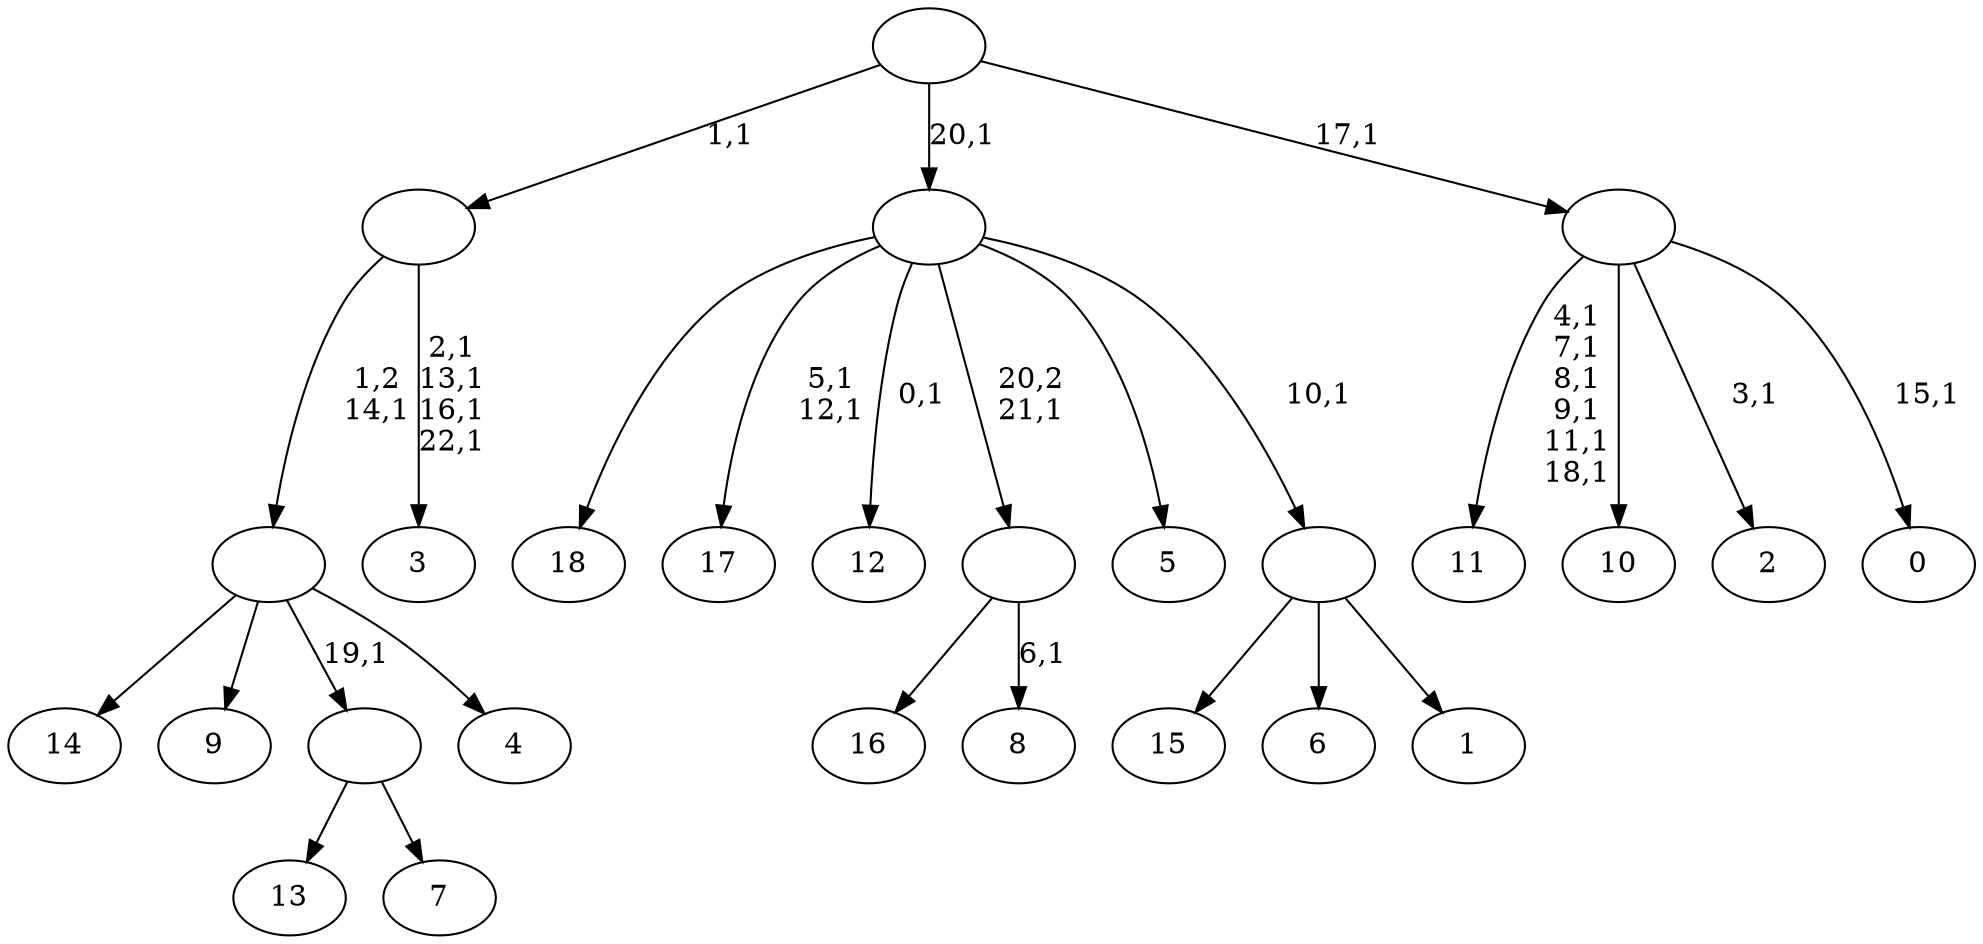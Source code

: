 digraph T {
	42 [label="18"]
	41 [label="17"]
	38 [label="16"]
	37 [label="15"]
	36 [label="14"]
	35 [label="13"]
	34 [label="12"]
	32 [label="11"]
	25 [label="10"]
	24 [label="9"]
	23 [label="8"]
	21 [label=""]
	20 [label="7"]
	19 [label=""]
	18 [label="6"]
	17 [label="5"]
	16 [label="4"]
	15 [label=""]
	14 [label="3"]
	9 [label=""]
	8 [label="2"]
	6 [label="1"]
	5 [label=""]
	4 [label=""]
	3 [label="0"]
	1 [label=""]
	0 [label=""]
	21 -> 23 [label="6,1"]
	21 -> 38 [label=""]
	19 -> 35 [label=""]
	19 -> 20 [label=""]
	15 -> 36 [label=""]
	15 -> 24 [label=""]
	15 -> 19 [label="19,1"]
	15 -> 16 [label=""]
	9 -> 14 [label="2,1\n13,1\n16,1\n22,1"]
	9 -> 15 [label="1,2\n14,1"]
	5 -> 37 [label=""]
	5 -> 18 [label=""]
	5 -> 6 [label=""]
	4 -> 34 [label="0,1"]
	4 -> 41 [label="5,1\n12,1"]
	4 -> 42 [label=""]
	4 -> 21 [label="20,2\n21,1"]
	4 -> 17 [label=""]
	4 -> 5 [label="10,1"]
	1 -> 3 [label="15,1"]
	1 -> 8 [label="3,1"]
	1 -> 32 [label="4,1\n7,1\n8,1\n9,1\n11,1\n18,1"]
	1 -> 25 [label=""]
	0 -> 9 [label="1,1"]
	0 -> 4 [label="20,1"]
	0 -> 1 [label="17,1"]
}
